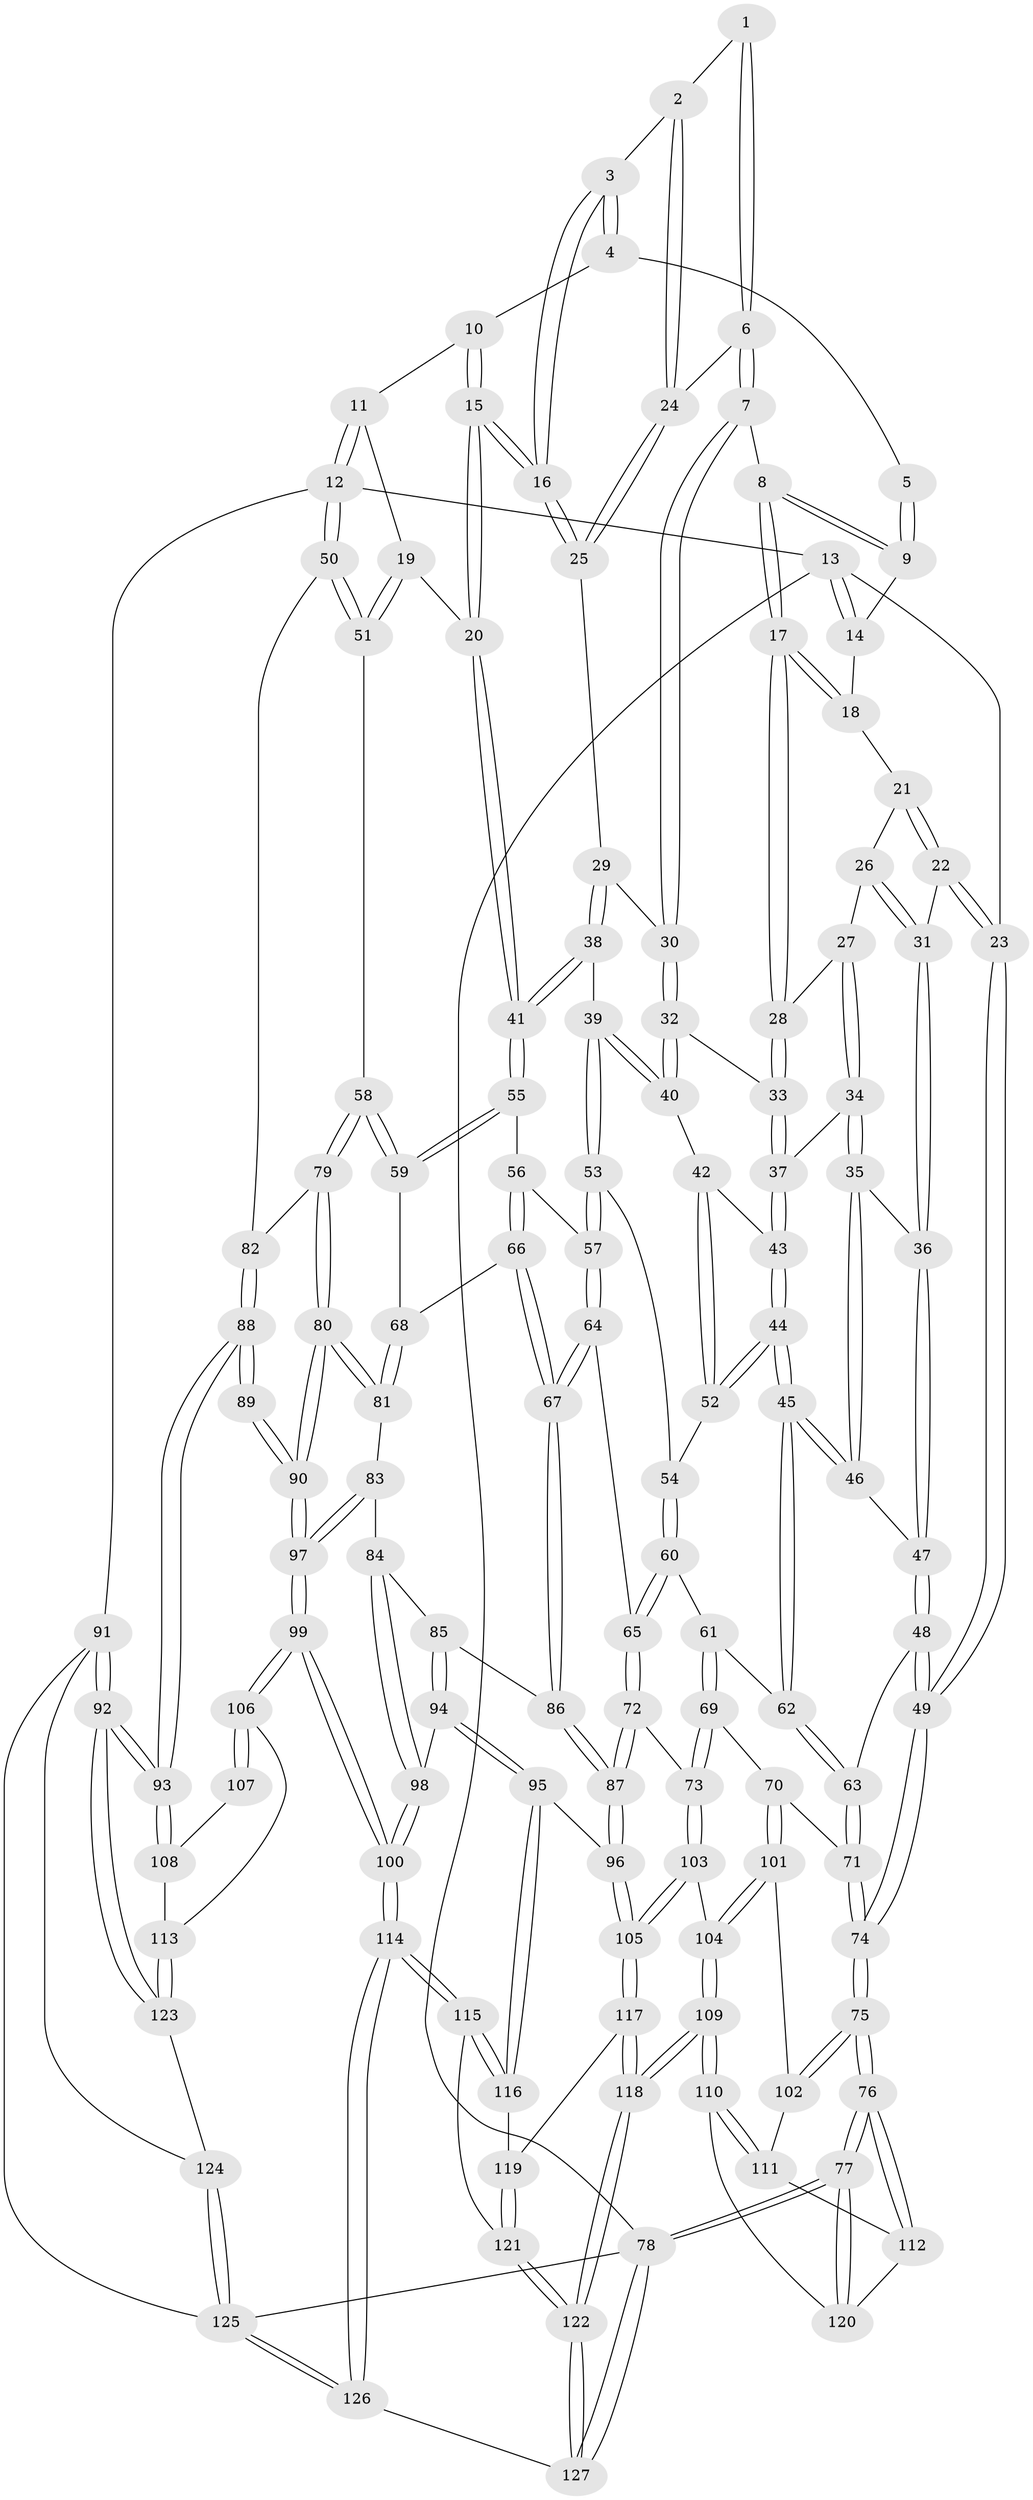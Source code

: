 // Generated by graph-tools (version 1.1) at 2025/27/03/09/25 03:27:12]
// undirected, 127 vertices, 314 edges
graph export_dot {
graph [start="1"]
  node [color=gray90,style=filled];
  1 [pos="+0.41185729693970935+0"];
  2 [pos="+0.5135535130804724+0.05958920258958264"];
  3 [pos="+0.5782167279158179+0.02896035263932333"];
  4 [pos="+0.6509290264382255+0"];
  5 [pos="+0.36607752742286914+0"];
  6 [pos="+0.43304921952334396+0.07052979571148026"];
  7 [pos="+0.4063204730527807+0.09173290733940033"];
  8 [pos="+0.33058123497526093+0.0837844364343534"];
  9 [pos="+0.24921583615372003+0"];
  10 [pos="+0.8428877516386113+0"];
  11 [pos="+0.8985437338744874+0"];
  12 [pos="+1+0"];
  13 [pos="+0+0"];
  14 [pos="+0.12039857912435811+0"];
  15 [pos="+0.6894471732732096+0.20144653909797455"];
  16 [pos="+0.6525720359370443+0.1666540966913394"];
  17 [pos="+0.31216155202275053+0.11457057428456639"];
  18 [pos="+0.1768426510850483+0.006261851375938751"];
  19 [pos="+0.8913915455080252+0.20431503459863007"];
  20 [pos="+0.7023513453740373+0.23754785276030727"];
  21 [pos="+0.1861716869539358+0.0614171066436845"];
  22 [pos="+0.08495546154177601+0.1744169909592475"];
  23 [pos="+0+0"];
  24 [pos="+0.4952724304405183+0.07821714306745914"];
  25 [pos="+0.5048773977800244+0.1360628621299278"];
  26 [pos="+0.20831877016859454+0.09901215786250812"];
  27 [pos="+0.23618355861634016+0.1160687122641676"];
  28 [pos="+0.3064815424618175+0.12450382281906096"];
  29 [pos="+0.451352056466962+0.20456574194586435"];
  30 [pos="+0.4354256707638983+0.20290436668487954"];
  31 [pos="+0.13462766544057495+0.2203513120182937"];
  32 [pos="+0.37701814820514984+0.22682275399458432"];
  33 [pos="+0.31855719031714835+0.19433028380576492"];
  34 [pos="+0.20536178415857612+0.23385972957476672"];
  35 [pos="+0.14675911110234305+0.2368870616853323"];
  36 [pos="+0.1444085804039738+0.23614246667226166"];
  37 [pos="+0.2357050153430299+0.2402088471120132"];
  38 [pos="+0.5221964142804628+0.2668915691982175"];
  39 [pos="+0.45733826558168855+0.3293600185668165"];
  40 [pos="+0.3706636547538323+0.28636085588063953"];
  41 [pos="+0.6713101215890054+0.29563041135553036"];
  42 [pos="+0.3567079239476207+0.3088524572766038"];
  43 [pos="+0.25804753900556243+0.2906940457422679"];
  44 [pos="+0.24446359639723061+0.39617192301216714"];
  45 [pos="+0.23794974635800592+0.400280983068215"];
  46 [pos="+0.1947981869796884+0.365065974966884"];
  47 [pos="+0.036162385965565966+0.3682933251373802"];
  48 [pos="+0.023198709360594944+0.3779584539018931"];
  49 [pos="+0+0.42354790971363687"];
  50 [pos="+1+0.30290044681242045"];
  51 [pos="+0.9968149548703442+0.2621435935860616"];
  52 [pos="+0.3461631793955547+0.388408829824084"];
  53 [pos="+0.44682195274512454+0.4120899886179943"];
  54 [pos="+0.3599463330416621+0.4005510163742419"];
  55 [pos="+0.6716623989854423+0.3448787346861235"];
  56 [pos="+0.6477280030638998+0.3684709402832279"];
  57 [pos="+0.46959604275893785+0.4315080364455253"];
  58 [pos="+0.803222239829915+0.46677976530435855"];
  59 [pos="+0.761600183439874+0.44079056685237955"];
  60 [pos="+0.3443659754863533+0.5037004900390402"];
  61 [pos="+0.3311997387026871+0.5077302520802579"];
  62 [pos="+0.2225905847079484+0.43695842705559357"];
  63 [pos="+0.18477749726412174+0.4813107278758647"];
  64 [pos="+0.46798062271703006+0.51169487878925"];
  65 [pos="+0.40690262430030016+0.544112702266497"];
  66 [pos="+0.5927820388950289+0.5278973608282206"];
  67 [pos="+0.5528435265864843+0.5725352197898382"];
  68 [pos="+0.6789915893381301+0.5502965961298808"];
  69 [pos="+0.21859556231105032+0.6243961990207932"];
  70 [pos="+0.20091392901746996+0.6225777582588808"];
  71 [pos="+0.1824768398301649+0.5036571062883629"];
  72 [pos="+0.374394064266807+0.6645766184855608"];
  73 [pos="+0.3213196706535997+0.6700397042007249"];
  74 [pos="+0+0.5242508556415391"];
  75 [pos="+0+0.6045093457651047"];
  76 [pos="+0+0.840675387770468"];
  77 [pos="+0+1"];
  78 [pos="+0+1"];
  79 [pos="+0.8071908757523285+0.47270818233905565"];
  80 [pos="+0.8485914574069243+0.5820903626463089"];
  81 [pos="+0.6901777717073495+0.5979636278206237"];
  82 [pos="+1+0.3893693296504476"];
  83 [pos="+0.6544174180773844+0.6393951119130152"];
  84 [pos="+0.6417757083751917+0.6415313271330095"];
  85 [pos="+0.5799355395519012+0.6170585840371786"];
  86 [pos="+0.5545374123540033+0.586558448120332"];
  87 [pos="+0.4200371478087158+0.6900840365446774"];
  88 [pos="+1+0.6071753140953859"];
  89 [pos="+0.9948216736519822+0.6268733101580163"];
  90 [pos="+0.8610740280781255+0.5983989222048978"];
  91 [pos="+1+0.8631925735729109"];
  92 [pos="+1+0.859138470789449"];
  93 [pos="+1+0.7834206634164584"];
  94 [pos="+0.543980231848421+0.7507550281432915"];
  95 [pos="+0.47953154425668804+0.7677928761927402"];
  96 [pos="+0.4597737828236797+0.7580816403187616"];
  97 [pos="+0.7735566510451763+0.7234245250259833"];
  98 [pos="+0.6286280561904282+0.7760964475335071"];
  99 [pos="+0.751716407822808+0.8474918509294054"];
  100 [pos="+0.7220912865728151+0.8624229546652412"];
  101 [pos="+0.14427115582566094+0.6631888502109236"];
  102 [pos="+0.09754414648390881+0.6756624006039157"];
  103 [pos="+0.3061319000034696+0.757427886422562"];
  104 [pos="+0.22242587129968874+0.8047009741984588"];
  105 [pos="+0.34848918508199195+0.8579741830801684"];
  106 [pos="+0.8162532244743381+0.8616911444539723"];
  107 [pos="+0.9554854678315378+0.7006045599287444"];
  108 [pos="+0.9441014021668508+0.8188810814513418"];
  109 [pos="+0.2179267793729034+0.9511607476088777"];
  110 [pos="+0.16396640936441043+0.9170746187917617"];
  111 [pos="+0.09706569957423514+0.7824061252432247"];
  112 [pos="+0.024391326741224524+0.8494159889364976"];
  113 [pos="+0.8613586070374746+0.8850034404487365"];
  114 [pos="+0.6287635697888414+1"];
  115 [pos="+0.5351057271041106+0.9370984003362781"];
  116 [pos="+0.5122681249420271+0.8993668598571837"];
  117 [pos="+0.3466846399556033+0.8634084921869429"];
  118 [pos="+0.21832529369495+0.9517059402316467"];
  119 [pos="+0.35324075787165815+0.8676446890706229"];
  120 [pos="+0.09035333086505691+0.909778420621757"];
  121 [pos="+0.4225716176433067+0.9554259751164484"];
  122 [pos="+0.2330487243759409+1"];
  123 [pos="+0.8728360137451585+0.8964856217738403"];
  124 [pos="+0.9016200713973035+0.9712605482341172"];
  125 [pos="+0.9857233572817017+1"];
  126 [pos="+0.6309271505099964+1"];
  127 [pos="+0.2258159518689194+1"];
  1 -- 2;
  1 -- 6;
  1 -- 6;
  2 -- 3;
  2 -- 24;
  2 -- 24;
  3 -- 4;
  3 -- 4;
  3 -- 16;
  3 -- 16;
  4 -- 5;
  4 -- 10;
  5 -- 9;
  5 -- 9;
  6 -- 7;
  6 -- 7;
  6 -- 24;
  7 -- 8;
  7 -- 30;
  7 -- 30;
  8 -- 9;
  8 -- 9;
  8 -- 17;
  8 -- 17;
  9 -- 14;
  10 -- 11;
  10 -- 15;
  10 -- 15;
  11 -- 12;
  11 -- 12;
  11 -- 19;
  12 -- 13;
  12 -- 50;
  12 -- 50;
  12 -- 91;
  13 -- 14;
  13 -- 14;
  13 -- 23;
  13 -- 78;
  14 -- 18;
  15 -- 16;
  15 -- 16;
  15 -- 20;
  15 -- 20;
  16 -- 25;
  16 -- 25;
  17 -- 18;
  17 -- 18;
  17 -- 28;
  17 -- 28;
  18 -- 21;
  19 -- 20;
  19 -- 51;
  19 -- 51;
  20 -- 41;
  20 -- 41;
  21 -- 22;
  21 -- 22;
  21 -- 26;
  22 -- 23;
  22 -- 23;
  22 -- 31;
  23 -- 49;
  23 -- 49;
  24 -- 25;
  24 -- 25;
  25 -- 29;
  26 -- 27;
  26 -- 31;
  26 -- 31;
  27 -- 28;
  27 -- 34;
  27 -- 34;
  28 -- 33;
  28 -- 33;
  29 -- 30;
  29 -- 38;
  29 -- 38;
  30 -- 32;
  30 -- 32;
  31 -- 36;
  31 -- 36;
  32 -- 33;
  32 -- 40;
  32 -- 40;
  33 -- 37;
  33 -- 37;
  34 -- 35;
  34 -- 35;
  34 -- 37;
  35 -- 36;
  35 -- 46;
  35 -- 46;
  36 -- 47;
  36 -- 47;
  37 -- 43;
  37 -- 43;
  38 -- 39;
  38 -- 41;
  38 -- 41;
  39 -- 40;
  39 -- 40;
  39 -- 53;
  39 -- 53;
  40 -- 42;
  41 -- 55;
  41 -- 55;
  42 -- 43;
  42 -- 52;
  42 -- 52;
  43 -- 44;
  43 -- 44;
  44 -- 45;
  44 -- 45;
  44 -- 52;
  44 -- 52;
  45 -- 46;
  45 -- 46;
  45 -- 62;
  45 -- 62;
  46 -- 47;
  47 -- 48;
  47 -- 48;
  48 -- 49;
  48 -- 49;
  48 -- 63;
  49 -- 74;
  49 -- 74;
  50 -- 51;
  50 -- 51;
  50 -- 82;
  51 -- 58;
  52 -- 54;
  53 -- 54;
  53 -- 57;
  53 -- 57;
  54 -- 60;
  54 -- 60;
  55 -- 56;
  55 -- 59;
  55 -- 59;
  56 -- 57;
  56 -- 66;
  56 -- 66;
  57 -- 64;
  57 -- 64;
  58 -- 59;
  58 -- 59;
  58 -- 79;
  58 -- 79;
  59 -- 68;
  60 -- 61;
  60 -- 65;
  60 -- 65;
  61 -- 62;
  61 -- 69;
  61 -- 69;
  62 -- 63;
  62 -- 63;
  63 -- 71;
  63 -- 71;
  64 -- 65;
  64 -- 67;
  64 -- 67;
  65 -- 72;
  65 -- 72;
  66 -- 67;
  66 -- 67;
  66 -- 68;
  67 -- 86;
  67 -- 86;
  68 -- 81;
  68 -- 81;
  69 -- 70;
  69 -- 73;
  69 -- 73;
  70 -- 71;
  70 -- 101;
  70 -- 101;
  71 -- 74;
  71 -- 74;
  72 -- 73;
  72 -- 87;
  72 -- 87;
  73 -- 103;
  73 -- 103;
  74 -- 75;
  74 -- 75;
  75 -- 76;
  75 -- 76;
  75 -- 102;
  75 -- 102;
  76 -- 77;
  76 -- 77;
  76 -- 112;
  76 -- 112;
  77 -- 78;
  77 -- 78;
  77 -- 120;
  77 -- 120;
  78 -- 127;
  78 -- 127;
  78 -- 125;
  79 -- 80;
  79 -- 80;
  79 -- 82;
  80 -- 81;
  80 -- 81;
  80 -- 90;
  80 -- 90;
  81 -- 83;
  82 -- 88;
  82 -- 88;
  83 -- 84;
  83 -- 97;
  83 -- 97;
  84 -- 85;
  84 -- 98;
  84 -- 98;
  85 -- 86;
  85 -- 94;
  85 -- 94;
  86 -- 87;
  86 -- 87;
  87 -- 96;
  87 -- 96;
  88 -- 89;
  88 -- 89;
  88 -- 93;
  88 -- 93;
  89 -- 90;
  89 -- 90;
  90 -- 97;
  90 -- 97;
  91 -- 92;
  91 -- 92;
  91 -- 124;
  91 -- 125;
  92 -- 93;
  92 -- 93;
  92 -- 123;
  92 -- 123;
  93 -- 108;
  93 -- 108;
  94 -- 95;
  94 -- 95;
  94 -- 98;
  95 -- 96;
  95 -- 116;
  95 -- 116;
  96 -- 105;
  96 -- 105;
  97 -- 99;
  97 -- 99;
  98 -- 100;
  98 -- 100;
  99 -- 100;
  99 -- 100;
  99 -- 106;
  99 -- 106;
  100 -- 114;
  100 -- 114;
  101 -- 102;
  101 -- 104;
  101 -- 104;
  102 -- 111;
  103 -- 104;
  103 -- 105;
  103 -- 105;
  104 -- 109;
  104 -- 109;
  105 -- 117;
  105 -- 117;
  106 -- 107;
  106 -- 107;
  106 -- 113;
  107 -- 108;
  108 -- 113;
  109 -- 110;
  109 -- 110;
  109 -- 118;
  109 -- 118;
  110 -- 111;
  110 -- 111;
  110 -- 120;
  111 -- 112;
  112 -- 120;
  113 -- 123;
  113 -- 123;
  114 -- 115;
  114 -- 115;
  114 -- 126;
  114 -- 126;
  115 -- 116;
  115 -- 116;
  115 -- 121;
  116 -- 119;
  117 -- 118;
  117 -- 118;
  117 -- 119;
  118 -- 122;
  118 -- 122;
  119 -- 121;
  119 -- 121;
  121 -- 122;
  121 -- 122;
  122 -- 127;
  122 -- 127;
  123 -- 124;
  124 -- 125;
  124 -- 125;
  125 -- 126;
  125 -- 126;
  126 -- 127;
}
